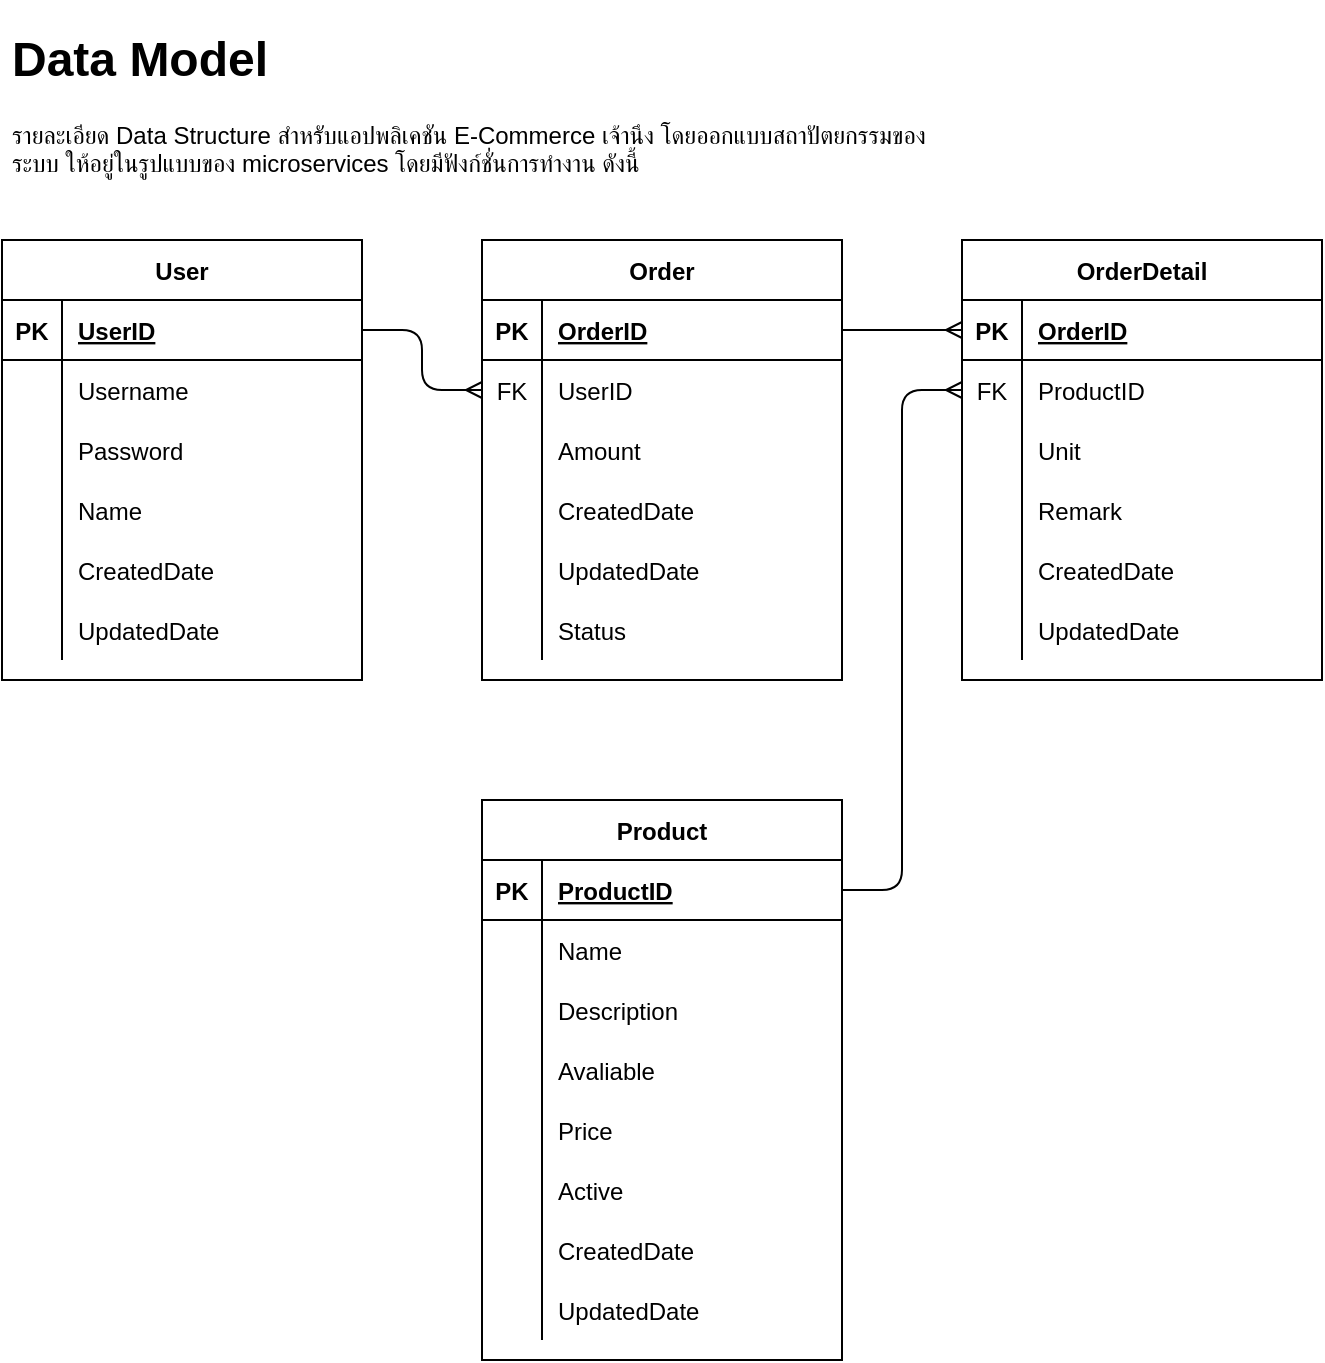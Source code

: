 <mxfile version="13.6.9" type="device"><diagram id="vW-uhFM0TQXBfmgHkk-y" name="Page-1"><mxGraphModel dx="1022" dy="520" grid="1" gridSize="10" guides="1" tooltips="1" connect="1" arrows="1" fold="1" page="1" pageScale="1" pageWidth="850" pageHeight="1100" math="0" shadow="0"><root><mxCell id="0"/><mxCell id="1" parent="0"/><mxCell id="LS63jPxpCvesXUj-hVOe-1" value="&lt;h1&gt;Data Model&lt;/h1&gt;&lt;p&gt;รายละเอียด Data Structure&amp;nbsp;&lt;span&gt;สำหรับแอปพลิเคชัน E-Commerce เจ้านึง โดยออกแบบสถาปัตยกรรมของระบบ ให้อยู่ในรูปแบบของ microservices โดยมีฟังก์ชั่นการทำงาน ดังนี้&lt;/span&gt;&lt;/p&gt;&lt;div&gt;&lt;span&gt;&lt;br&gt;&lt;/span&gt;&lt;/div&gt;" style="text;html=1;strokeColor=none;fillColor=none;spacing=5;spacingTop=-20;whiteSpace=wrap;overflow=hidden;rounded=0;" parent="1" vertex="1"><mxGeometry x="50" y="60" width="470" height="120" as="geometry"/></mxCell><mxCell id="LS63jPxpCvesXUj-hVOe-46" style="edgeStyle=orthogonalEdgeStyle;rounded=1;orthogonalLoop=1;jettySize=auto;html=1;exitX=1;exitY=0.5;exitDx=0;exitDy=0;entryX=0;entryY=0.5;entryDx=0;entryDy=0;endArrow=ERmany;endFill=0;" parent="1" source="LS63jPxpCvesXUj-hVOe-8" target="LS63jPxpCvesXUj-hVOe-37" edge="1"><mxGeometry relative="1" as="geometry"/></mxCell><mxCell id="LS63jPxpCvesXUj-hVOe-60" style="edgeStyle=orthogonalEdgeStyle;rounded=1;orthogonalLoop=1;jettySize=auto;html=1;entryX=0;entryY=0.5;entryDx=0;entryDy=0;endArrow=ERmany;endFill=0;" parent="1" source="LS63jPxpCvesXUj-hVOe-34" target="LS63jPxpCvesXUj-hVOe-48" edge="1"><mxGeometry relative="1" as="geometry"/></mxCell><mxCell id="LS63jPxpCvesXUj-hVOe-61" style="edgeStyle=orthogonalEdgeStyle;rounded=1;orthogonalLoop=1;jettySize=auto;html=1;exitX=1;exitY=0.5;exitDx=0;exitDy=0;entryX=0;entryY=0.5;entryDx=0;entryDy=0;endArrow=ERmany;endFill=0;" parent="1" source="LS63jPxpCvesXUj-hVOe-21" target="LS63jPxpCvesXUj-hVOe-51" edge="1"><mxGeometry relative="1" as="geometry"/></mxCell><mxCell id="LS63jPxpCvesXUj-hVOe-7" value="User" style="shape=table;startSize=30;container=1;collapsible=1;childLayout=tableLayout;fixedRows=1;rowLines=0;fontStyle=1;align=center;resizeLast=1;" parent="1" vertex="1"><mxGeometry x="50" y="170" width="180" height="220" as="geometry"/></mxCell><mxCell id="LS63jPxpCvesXUj-hVOe-8" value="" style="shape=partialRectangle;collapsible=0;dropTarget=0;pointerEvents=0;fillColor=none;top=0;left=0;bottom=1;right=0;points=[[0,0.5],[1,0.5]];portConstraint=eastwest;" parent="LS63jPxpCvesXUj-hVOe-7" vertex="1"><mxGeometry y="30" width="180" height="30" as="geometry"/></mxCell><mxCell id="LS63jPxpCvesXUj-hVOe-9" value="PK" style="shape=partialRectangle;connectable=0;fillColor=none;top=0;left=0;bottom=0;right=0;fontStyle=1;overflow=hidden;" parent="LS63jPxpCvesXUj-hVOe-8" vertex="1"><mxGeometry width="30" height="30" as="geometry"/></mxCell><mxCell id="LS63jPxpCvesXUj-hVOe-10" value="UserID" style="shape=partialRectangle;connectable=0;fillColor=none;top=0;left=0;bottom=0;right=0;align=left;spacingLeft=6;fontStyle=5;overflow=hidden;" parent="LS63jPxpCvesXUj-hVOe-8" vertex="1"><mxGeometry x="30" width="150" height="30" as="geometry"/></mxCell><mxCell id="LS63jPxpCvesXUj-hVOe-11" value="" style="shape=partialRectangle;collapsible=0;dropTarget=0;pointerEvents=0;fillColor=none;top=0;left=0;bottom=0;right=0;points=[[0,0.5],[1,0.5]];portConstraint=eastwest;" parent="LS63jPxpCvesXUj-hVOe-7" vertex="1"><mxGeometry y="60" width="180" height="30" as="geometry"/></mxCell><mxCell id="LS63jPxpCvesXUj-hVOe-12" value="" style="shape=partialRectangle;connectable=0;fillColor=none;top=0;left=0;bottom=0;right=0;editable=1;overflow=hidden;" parent="LS63jPxpCvesXUj-hVOe-11" vertex="1"><mxGeometry width="30" height="30" as="geometry"/></mxCell><mxCell id="LS63jPxpCvesXUj-hVOe-13" value="Username" style="shape=partialRectangle;connectable=0;fillColor=none;top=0;left=0;bottom=0;right=0;align=left;spacingLeft=6;overflow=hidden;" parent="LS63jPxpCvesXUj-hVOe-11" vertex="1"><mxGeometry x="30" width="150" height="30" as="geometry"/></mxCell><mxCell id="LS63jPxpCvesXUj-hVOe-14" value="" style="shape=partialRectangle;collapsible=0;dropTarget=0;pointerEvents=0;fillColor=none;top=0;left=0;bottom=0;right=0;points=[[0,0.5],[1,0.5]];portConstraint=eastwest;" parent="LS63jPxpCvesXUj-hVOe-7" vertex="1"><mxGeometry y="90" width="180" height="30" as="geometry"/></mxCell><mxCell id="LS63jPxpCvesXUj-hVOe-15" value="" style="shape=partialRectangle;connectable=0;fillColor=none;top=0;left=0;bottom=0;right=0;editable=1;overflow=hidden;" parent="LS63jPxpCvesXUj-hVOe-14" vertex="1"><mxGeometry width="30" height="30" as="geometry"/></mxCell><mxCell id="LS63jPxpCvesXUj-hVOe-16" value="Password" style="shape=partialRectangle;connectable=0;fillColor=none;top=0;left=0;bottom=0;right=0;align=left;spacingLeft=6;overflow=hidden;" parent="LS63jPxpCvesXUj-hVOe-14" vertex="1"><mxGeometry x="30" width="150" height="30" as="geometry"/></mxCell><mxCell id="LS63jPxpCvesXUj-hVOe-141" value="" style="shape=partialRectangle;collapsible=0;dropTarget=0;pointerEvents=0;fillColor=none;top=0;left=0;bottom=0;right=0;points=[[0,0.5],[1,0.5]];portConstraint=eastwest;" parent="LS63jPxpCvesXUj-hVOe-7" vertex="1"><mxGeometry y="120" width="180" height="30" as="geometry"/></mxCell><mxCell id="LS63jPxpCvesXUj-hVOe-142" value="" style="shape=partialRectangle;connectable=0;fillColor=none;top=0;left=0;bottom=0;right=0;editable=1;overflow=hidden;" parent="LS63jPxpCvesXUj-hVOe-141" vertex="1"><mxGeometry width="30" height="30" as="geometry"/></mxCell><mxCell id="LS63jPxpCvesXUj-hVOe-143" value="Name" style="shape=partialRectangle;connectable=0;fillColor=none;top=0;left=0;bottom=0;right=0;align=left;spacingLeft=6;overflow=hidden;" parent="LS63jPxpCvesXUj-hVOe-141" vertex="1"><mxGeometry x="30" width="150" height="30" as="geometry"/></mxCell><mxCell id="LS63jPxpCvesXUj-hVOe-17" value="" style="shape=partialRectangle;collapsible=0;dropTarget=0;pointerEvents=0;fillColor=none;top=0;left=0;bottom=0;right=0;points=[[0,0.5],[1,0.5]];portConstraint=eastwest;" parent="LS63jPxpCvesXUj-hVOe-7" vertex="1"><mxGeometry y="150" width="180" height="30" as="geometry"/></mxCell><mxCell id="LS63jPxpCvesXUj-hVOe-18" value="" style="shape=partialRectangle;connectable=0;fillColor=none;top=0;left=0;bottom=0;right=0;editable=1;overflow=hidden;" parent="LS63jPxpCvesXUj-hVOe-17" vertex="1"><mxGeometry width="30" height="30" as="geometry"/></mxCell><mxCell id="LS63jPxpCvesXUj-hVOe-19" value="CreatedDate" style="shape=partialRectangle;connectable=0;fillColor=none;top=0;left=0;bottom=0;right=0;align=left;spacingLeft=6;overflow=hidden;" parent="LS63jPxpCvesXUj-hVOe-17" vertex="1"><mxGeometry x="30" width="150" height="30" as="geometry"/></mxCell><mxCell id="LS63jPxpCvesXUj-hVOe-138" value="" style="shape=partialRectangle;collapsible=0;dropTarget=0;pointerEvents=0;fillColor=none;top=0;left=0;bottom=0;right=0;points=[[0,0.5],[1,0.5]];portConstraint=eastwest;" parent="LS63jPxpCvesXUj-hVOe-7" vertex="1"><mxGeometry y="180" width="180" height="30" as="geometry"/></mxCell><mxCell id="LS63jPxpCvesXUj-hVOe-139" value="" style="shape=partialRectangle;connectable=0;fillColor=none;top=0;left=0;bottom=0;right=0;editable=1;overflow=hidden;" parent="LS63jPxpCvesXUj-hVOe-138" vertex="1"><mxGeometry width="30" height="30" as="geometry"/></mxCell><mxCell id="LS63jPxpCvesXUj-hVOe-140" value="UpdatedDate" style="shape=partialRectangle;connectable=0;fillColor=none;top=0;left=0;bottom=0;right=0;align=left;spacingLeft=6;overflow=hidden;" parent="LS63jPxpCvesXUj-hVOe-138" vertex="1"><mxGeometry x="30" width="150" height="30" as="geometry"/></mxCell><mxCell id="LS63jPxpCvesXUj-hVOe-47" value="OrderDetail" style="shape=table;startSize=30;container=1;collapsible=1;childLayout=tableLayout;fixedRows=1;rowLines=0;fontStyle=1;align=center;resizeLast=1;" parent="1" vertex="1"><mxGeometry x="530" y="170" width="180" height="220" as="geometry"/></mxCell><mxCell id="LS63jPxpCvesXUj-hVOe-48" value="" style="shape=partialRectangle;collapsible=0;dropTarget=0;pointerEvents=0;fillColor=none;top=0;left=0;bottom=1;right=0;points=[[0,0.5],[1,0.5]];portConstraint=eastwest;" parent="LS63jPxpCvesXUj-hVOe-47" vertex="1"><mxGeometry y="30" width="180" height="30" as="geometry"/></mxCell><mxCell id="LS63jPxpCvesXUj-hVOe-49" value="PK" style="shape=partialRectangle;connectable=0;fillColor=none;top=0;left=0;bottom=0;right=0;fontStyle=1;overflow=hidden;" parent="LS63jPxpCvesXUj-hVOe-48" vertex="1"><mxGeometry width="30" height="30" as="geometry"/></mxCell><mxCell id="LS63jPxpCvesXUj-hVOe-50" value="OrderID" style="shape=partialRectangle;connectable=0;fillColor=none;top=0;left=0;bottom=0;right=0;align=left;spacingLeft=6;fontStyle=5;overflow=hidden;" parent="LS63jPxpCvesXUj-hVOe-48" vertex="1"><mxGeometry x="30" width="150" height="30" as="geometry"/></mxCell><mxCell id="LS63jPxpCvesXUj-hVOe-51" value="" style="shape=partialRectangle;collapsible=0;dropTarget=0;pointerEvents=0;fillColor=none;top=0;left=0;bottom=0;right=0;points=[[0,0.5],[1,0.5]];portConstraint=eastwest;" parent="LS63jPxpCvesXUj-hVOe-47" vertex="1"><mxGeometry y="60" width="180" height="30" as="geometry"/></mxCell><mxCell id="LS63jPxpCvesXUj-hVOe-52" value="FK" style="shape=partialRectangle;connectable=0;fillColor=none;top=0;left=0;bottom=0;right=0;editable=1;overflow=hidden;" parent="LS63jPxpCvesXUj-hVOe-51" vertex="1"><mxGeometry width="30" height="30" as="geometry"/></mxCell><mxCell id="LS63jPxpCvesXUj-hVOe-53" value="ProductID" style="shape=partialRectangle;connectable=0;fillColor=none;top=0;left=0;bottom=0;right=0;align=left;spacingLeft=6;overflow=hidden;" parent="LS63jPxpCvesXUj-hVOe-51" vertex="1"><mxGeometry x="30" width="150" height="30" as="geometry"/></mxCell><mxCell id="LS63jPxpCvesXUj-hVOe-54" value="" style="shape=partialRectangle;collapsible=0;dropTarget=0;pointerEvents=0;fillColor=none;top=0;left=0;bottom=0;right=0;points=[[0,0.5],[1,0.5]];portConstraint=eastwest;" parent="LS63jPxpCvesXUj-hVOe-47" vertex="1"><mxGeometry y="90" width="180" height="30" as="geometry"/></mxCell><mxCell id="LS63jPxpCvesXUj-hVOe-55" value="" style="shape=partialRectangle;connectable=0;fillColor=none;top=0;left=0;bottom=0;right=0;editable=1;overflow=hidden;" parent="LS63jPxpCvesXUj-hVOe-54" vertex="1"><mxGeometry width="30" height="30" as="geometry"/></mxCell><mxCell id="LS63jPxpCvesXUj-hVOe-56" value="Unit" style="shape=partialRectangle;connectable=0;fillColor=none;top=0;left=0;bottom=0;right=0;align=left;spacingLeft=6;overflow=hidden;" parent="LS63jPxpCvesXUj-hVOe-54" vertex="1"><mxGeometry x="30" width="150" height="30" as="geometry"/></mxCell><mxCell id="LS63jPxpCvesXUj-hVOe-57" value="" style="shape=partialRectangle;collapsible=0;dropTarget=0;pointerEvents=0;fillColor=none;top=0;left=0;bottom=0;right=0;points=[[0,0.5],[1,0.5]];portConstraint=eastwest;" parent="LS63jPxpCvesXUj-hVOe-47" vertex="1"><mxGeometry y="120" width="180" height="30" as="geometry"/></mxCell><mxCell id="LS63jPxpCvesXUj-hVOe-58" value="" style="shape=partialRectangle;connectable=0;fillColor=none;top=0;left=0;bottom=0;right=0;editable=1;overflow=hidden;" parent="LS63jPxpCvesXUj-hVOe-57" vertex="1"><mxGeometry width="30" height="30" as="geometry"/></mxCell><mxCell id="LS63jPxpCvesXUj-hVOe-59" value="Remark" style="shape=partialRectangle;connectable=0;fillColor=none;top=0;left=0;bottom=0;right=0;align=left;spacingLeft=6;overflow=hidden;" parent="LS63jPxpCvesXUj-hVOe-57" vertex="1"><mxGeometry x="30" width="150" height="30" as="geometry"/></mxCell><mxCell id="LS63jPxpCvesXUj-hVOe-147" value="" style="shape=partialRectangle;collapsible=0;dropTarget=0;pointerEvents=0;fillColor=none;top=0;left=0;bottom=0;right=0;points=[[0,0.5],[1,0.5]];portConstraint=eastwest;" parent="LS63jPxpCvesXUj-hVOe-47" vertex="1"><mxGeometry y="150" width="180" height="30" as="geometry"/></mxCell><mxCell id="LS63jPxpCvesXUj-hVOe-148" value="" style="shape=partialRectangle;connectable=0;fillColor=none;top=0;left=0;bottom=0;right=0;editable=1;overflow=hidden;" parent="LS63jPxpCvesXUj-hVOe-147" vertex="1"><mxGeometry width="30" height="30" as="geometry"/></mxCell><mxCell id="LS63jPxpCvesXUj-hVOe-149" value="CreatedDate" style="shape=partialRectangle;connectable=0;fillColor=none;top=0;left=0;bottom=0;right=0;align=left;spacingLeft=6;overflow=hidden;" parent="LS63jPxpCvesXUj-hVOe-147" vertex="1"><mxGeometry x="30" width="150" height="30" as="geometry"/></mxCell><mxCell id="LS63jPxpCvesXUj-hVOe-150" value="" style="shape=partialRectangle;collapsible=0;dropTarget=0;pointerEvents=0;fillColor=none;top=0;left=0;bottom=0;right=0;points=[[0,0.5],[1,0.5]];portConstraint=eastwest;" parent="LS63jPxpCvesXUj-hVOe-47" vertex="1"><mxGeometry y="180" width="180" height="30" as="geometry"/></mxCell><mxCell id="LS63jPxpCvesXUj-hVOe-151" value="" style="shape=partialRectangle;connectable=0;fillColor=none;top=0;left=0;bottom=0;right=0;editable=1;overflow=hidden;" parent="LS63jPxpCvesXUj-hVOe-150" vertex="1"><mxGeometry width="30" height="30" as="geometry"/></mxCell><mxCell id="LS63jPxpCvesXUj-hVOe-152" value="UpdatedDate" style="shape=partialRectangle;connectable=0;fillColor=none;top=0;left=0;bottom=0;right=0;align=left;spacingLeft=6;overflow=hidden;" parent="LS63jPxpCvesXUj-hVOe-150" vertex="1"><mxGeometry x="30" width="150" height="30" as="geometry"/></mxCell><mxCell id="LS63jPxpCvesXUj-hVOe-33" value="Order" style="shape=table;startSize=30;container=1;collapsible=1;childLayout=tableLayout;fixedRows=1;rowLines=0;fontStyle=1;align=center;resizeLast=1;" parent="1" vertex="1"><mxGeometry x="290" y="170" width="180" height="220" as="geometry"/></mxCell><mxCell id="LS63jPxpCvesXUj-hVOe-34" value="" style="shape=partialRectangle;collapsible=0;dropTarget=0;pointerEvents=0;fillColor=none;top=0;left=0;bottom=1;right=0;points=[[0,0.5],[1,0.5]];portConstraint=eastwest;" parent="LS63jPxpCvesXUj-hVOe-33" vertex="1"><mxGeometry y="30" width="180" height="30" as="geometry"/></mxCell><mxCell id="LS63jPxpCvesXUj-hVOe-35" value="PK" style="shape=partialRectangle;connectable=0;fillColor=none;top=0;left=0;bottom=0;right=0;fontStyle=1;overflow=hidden;" parent="LS63jPxpCvesXUj-hVOe-34" vertex="1"><mxGeometry width="30" height="30" as="geometry"/></mxCell><mxCell id="LS63jPxpCvesXUj-hVOe-36" value="OrderID" style="shape=partialRectangle;connectable=0;fillColor=none;top=0;left=0;bottom=0;right=0;align=left;spacingLeft=6;fontStyle=5;overflow=hidden;" parent="LS63jPxpCvesXUj-hVOe-34" vertex="1"><mxGeometry x="30" width="150" height="30" as="geometry"/></mxCell><mxCell id="LS63jPxpCvesXUj-hVOe-37" value="" style="shape=partialRectangle;collapsible=0;dropTarget=0;pointerEvents=0;fillColor=none;top=0;left=0;bottom=0;right=0;points=[[0,0.5],[1,0.5]];portConstraint=eastwest;" parent="LS63jPxpCvesXUj-hVOe-33" vertex="1"><mxGeometry y="60" width="180" height="30" as="geometry"/></mxCell><mxCell id="LS63jPxpCvesXUj-hVOe-38" value="FK" style="shape=partialRectangle;connectable=0;fillColor=none;top=0;left=0;bottom=0;right=0;editable=1;overflow=hidden;" parent="LS63jPxpCvesXUj-hVOe-37" vertex="1"><mxGeometry width="30" height="30" as="geometry"/></mxCell><mxCell id="LS63jPxpCvesXUj-hVOe-39" value="UserID" style="shape=partialRectangle;connectable=0;fillColor=none;top=0;left=0;bottom=0;right=0;align=left;spacingLeft=6;overflow=hidden;" parent="LS63jPxpCvesXUj-hVOe-37" vertex="1"><mxGeometry x="30" width="150" height="30" as="geometry"/></mxCell><mxCell id="LS63jPxpCvesXUj-hVOe-40" value="" style="shape=partialRectangle;collapsible=0;dropTarget=0;pointerEvents=0;fillColor=none;top=0;left=0;bottom=0;right=0;points=[[0,0.5],[1,0.5]];portConstraint=eastwest;" parent="LS63jPxpCvesXUj-hVOe-33" vertex="1"><mxGeometry y="90" width="180" height="30" as="geometry"/></mxCell><mxCell id="LS63jPxpCvesXUj-hVOe-41" value="" style="shape=partialRectangle;connectable=0;fillColor=none;top=0;left=0;bottom=0;right=0;editable=1;overflow=hidden;" parent="LS63jPxpCvesXUj-hVOe-40" vertex="1"><mxGeometry width="30" height="30" as="geometry"/></mxCell><mxCell id="LS63jPxpCvesXUj-hVOe-42" value="Amount" style="shape=partialRectangle;connectable=0;fillColor=none;top=0;left=0;bottom=0;right=0;align=left;spacingLeft=6;overflow=hidden;" parent="LS63jPxpCvesXUj-hVOe-40" vertex="1"><mxGeometry x="30" width="150" height="30" as="geometry"/></mxCell><mxCell id="LS63jPxpCvesXUj-hVOe-43" value="" style="shape=partialRectangle;collapsible=0;dropTarget=0;pointerEvents=0;fillColor=none;top=0;left=0;bottom=0;right=0;points=[[0,0.5],[1,0.5]];portConstraint=eastwest;" parent="LS63jPxpCvesXUj-hVOe-33" vertex="1"><mxGeometry y="120" width="180" height="30" as="geometry"/></mxCell><mxCell id="LS63jPxpCvesXUj-hVOe-44" value="" style="shape=partialRectangle;connectable=0;fillColor=none;top=0;left=0;bottom=0;right=0;editable=1;overflow=hidden;" parent="LS63jPxpCvesXUj-hVOe-43" vertex="1"><mxGeometry width="30" height="30" as="geometry"/></mxCell><mxCell id="LS63jPxpCvesXUj-hVOe-45" value="CreatedDate" style="shape=partialRectangle;connectable=0;fillColor=none;top=0;left=0;bottom=0;right=0;align=left;spacingLeft=6;overflow=hidden;" parent="LS63jPxpCvesXUj-hVOe-43" vertex="1"><mxGeometry x="30" width="150" height="30" as="geometry"/></mxCell><mxCell id="LS63jPxpCvesXUj-hVOe-99" value="" style="shape=partialRectangle;collapsible=0;dropTarget=0;pointerEvents=0;fillColor=none;top=0;left=0;bottom=0;right=0;points=[[0,0.5],[1,0.5]];portConstraint=eastwest;" parent="LS63jPxpCvesXUj-hVOe-33" vertex="1"><mxGeometry y="150" width="180" height="30" as="geometry"/></mxCell><mxCell id="LS63jPxpCvesXUj-hVOe-100" value="" style="shape=partialRectangle;connectable=0;fillColor=none;top=0;left=0;bottom=0;right=0;editable=1;overflow=hidden;" parent="LS63jPxpCvesXUj-hVOe-99" vertex="1"><mxGeometry width="30" height="30" as="geometry"/></mxCell><mxCell id="LS63jPxpCvesXUj-hVOe-101" value="UpdatedDate" style="shape=partialRectangle;connectable=0;fillColor=none;top=0;left=0;bottom=0;right=0;align=left;spacingLeft=6;overflow=hidden;" parent="LS63jPxpCvesXUj-hVOe-99" vertex="1"><mxGeometry x="30" width="150" height="30" as="geometry"/></mxCell><mxCell id="5EbSi1yZ6EyYOjEr4h7X-1" value="" style="shape=partialRectangle;collapsible=0;dropTarget=0;pointerEvents=0;fillColor=none;top=0;left=0;bottom=0;right=0;points=[[0,0.5],[1,0.5]];portConstraint=eastwest;" vertex="1" parent="LS63jPxpCvesXUj-hVOe-33"><mxGeometry y="180" width="180" height="30" as="geometry"/></mxCell><mxCell id="5EbSi1yZ6EyYOjEr4h7X-2" value="" style="shape=partialRectangle;connectable=0;fillColor=none;top=0;left=0;bottom=0;right=0;editable=1;overflow=hidden;" vertex="1" parent="5EbSi1yZ6EyYOjEr4h7X-1"><mxGeometry width="30" height="30" as="geometry"/></mxCell><mxCell id="5EbSi1yZ6EyYOjEr4h7X-3" value="Status" style="shape=partialRectangle;connectable=0;fillColor=none;top=0;left=0;bottom=0;right=0;align=left;spacingLeft=6;overflow=hidden;" vertex="1" parent="5EbSi1yZ6EyYOjEr4h7X-1"><mxGeometry x="30" width="150" height="30" as="geometry"/></mxCell><mxCell id="LS63jPxpCvesXUj-hVOe-20" value="Product" style="shape=table;startSize=30;container=1;collapsible=1;childLayout=tableLayout;fixedRows=1;rowLines=0;fontStyle=1;align=center;resizeLast=1;" parent="1" vertex="1"><mxGeometry x="290" y="450" width="180" height="280" as="geometry"/></mxCell><mxCell id="LS63jPxpCvesXUj-hVOe-21" value="" style="shape=partialRectangle;collapsible=0;dropTarget=0;pointerEvents=0;fillColor=none;top=0;left=0;bottom=1;right=0;points=[[0,0.5],[1,0.5]];portConstraint=eastwest;" parent="LS63jPxpCvesXUj-hVOe-20" vertex="1"><mxGeometry y="30" width="180" height="30" as="geometry"/></mxCell><mxCell id="LS63jPxpCvesXUj-hVOe-22" value="PK" style="shape=partialRectangle;connectable=0;fillColor=none;top=0;left=0;bottom=0;right=0;fontStyle=1;overflow=hidden;" parent="LS63jPxpCvesXUj-hVOe-21" vertex="1"><mxGeometry width="30" height="30" as="geometry"/></mxCell><mxCell id="LS63jPxpCvesXUj-hVOe-23" value="ProductID" style="shape=partialRectangle;connectable=0;fillColor=none;top=0;left=0;bottom=0;right=0;align=left;spacingLeft=6;fontStyle=5;overflow=hidden;" parent="LS63jPxpCvesXUj-hVOe-21" vertex="1"><mxGeometry x="30" width="150" height="30" as="geometry"/></mxCell><mxCell id="LS63jPxpCvesXUj-hVOe-24" value="" style="shape=partialRectangle;collapsible=0;dropTarget=0;pointerEvents=0;fillColor=none;top=0;left=0;bottom=0;right=0;points=[[0,0.5],[1,0.5]];portConstraint=eastwest;" parent="LS63jPxpCvesXUj-hVOe-20" vertex="1"><mxGeometry y="60" width="180" height="30" as="geometry"/></mxCell><mxCell id="LS63jPxpCvesXUj-hVOe-25" value="" style="shape=partialRectangle;connectable=0;fillColor=none;top=0;left=0;bottom=0;right=0;editable=1;overflow=hidden;" parent="LS63jPxpCvesXUj-hVOe-24" vertex="1"><mxGeometry width="30" height="30" as="geometry"/></mxCell><mxCell id="LS63jPxpCvesXUj-hVOe-26" value="Name" style="shape=partialRectangle;connectable=0;fillColor=none;top=0;left=0;bottom=0;right=0;align=left;spacingLeft=6;overflow=hidden;" parent="LS63jPxpCvesXUj-hVOe-24" vertex="1"><mxGeometry x="30" width="150" height="30" as="geometry"/></mxCell><mxCell id="LS63jPxpCvesXUj-hVOe-27" value="" style="shape=partialRectangle;collapsible=0;dropTarget=0;pointerEvents=0;fillColor=none;top=0;left=0;bottom=0;right=0;points=[[0,0.5],[1,0.5]];portConstraint=eastwest;" parent="LS63jPxpCvesXUj-hVOe-20" vertex="1"><mxGeometry y="90" width="180" height="30" as="geometry"/></mxCell><mxCell id="LS63jPxpCvesXUj-hVOe-28" value="" style="shape=partialRectangle;connectable=0;fillColor=none;top=0;left=0;bottom=0;right=0;editable=1;overflow=hidden;" parent="LS63jPxpCvesXUj-hVOe-27" vertex="1"><mxGeometry width="30" height="30" as="geometry"/></mxCell><mxCell id="LS63jPxpCvesXUj-hVOe-29" value="Description" style="shape=partialRectangle;connectable=0;fillColor=none;top=0;left=0;bottom=0;right=0;align=left;spacingLeft=6;overflow=hidden;" parent="LS63jPxpCvesXUj-hVOe-27" vertex="1"><mxGeometry x="30" width="150" height="30" as="geometry"/></mxCell><mxCell id="LS63jPxpCvesXUj-hVOe-96" value="" style="shape=partialRectangle;collapsible=0;dropTarget=0;pointerEvents=0;fillColor=none;top=0;left=0;bottom=0;right=0;points=[[0,0.5],[1,0.5]];portConstraint=eastwest;" parent="LS63jPxpCvesXUj-hVOe-20" vertex="1"><mxGeometry y="120" width="180" height="30" as="geometry"/></mxCell><mxCell id="LS63jPxpCvesXUj-hVOe-97" value="" style="shape=partialRectangle;connectable=0;fillColor=none;top=0;left=0;bottom=0;right=0;editable=1;overflow=hidden;" parent="LS63jPxpCvesXUj-hVOe-96" vertex="1"><mxGeometry width="30" height="30" as="geometry"/></mxCell><mxCell id="LS63jPxpCvesXUj-hVOe-98" value="Avaliable" style="shape=partialRectangle;connectable=0;fillColor=none;top=0;left=0;bottom=0;right=0;align=left;spacingLeft=6;overflow=hidden;" parent="LS63jPxpCvesXUj-hVOe-96" vertex="1"><mxGeometry x="30" width="150" height="30" as="geometry"/></mxCell><mxCell id="LS63jPxpCvesXUj-hVOe-68" value="" style="shape=partialRectangle;collapsible=0;dropTarget=0;pointerEvents=0;fillColor=none;top=0;left=0;bottom=0;right=0;points=[[0,0.5],[1,0.5]];portConstraint=eastwest;" parent="LS63jPxpCvesXUj-hVOe-20" vertex="1"><mxGeometry y="150" width="180" height="30" as="geometry"/></mxCell><mxCell id="LS63jPxpCvesXUj-hVOe-69" value="" style="shape=partialRectangle;connectable=0;fillColor=none;top=0;left=0;bottom=0;right=0;editable=1;overflow=hidden;" parent="LS63jPxpCvesXUj-hVOe-68" vertex="1"><mxGeometry width="30" height="30" as="geometry"/></mxCell><mxCell id="LS63jPxpCvesXUj-hVOe-70" value="Price" style="shape=partialRectangle;connectable=0;fillColor=none;top=0;left=0;bottom=0;right=0;align=left;spacingLeft=6;overflow=hidden;" parent="LS63jPxpCvesXUj-hVOe-68" vertex="1"><mxGeometry x="30" width="150" height="30" as="geometry"/></mxCell><mxCell id="LS63jPxpCvesXUj-hVOe-153" value="" style="shape=partialRectangle;collapsible=0;dropTarget=0;pointerEvents=0;fillColor=none;top=0;left=0;bottom=0;right=0;points=[[0,0.5],[1,0.5]];portConstraint=eastwest;" parent="LS63jPxpCvesXUj-hVOe-20" vertex="1"><mxGeometry y="180" width="180" height="30" as="geometry"/></mxCell><mxCell id="LS63jPxpCvesXUj-hVOe-154" value="" style="shape=partialRectangle;connectable=0;fillColor=none;top=0;left=0;bottom=0;right=0;editable=1;overflow=hidden;" parent="LS63jPxpCvesXUj-hVOe-153" vertex="1"><mxGeometry width="30" height="30" as="geometry"/></mxCell><mxCell id="LS63jPxpCvesXUj-hVOe-155" value="Active" style="shape=partialRectangle;connectable=0;fillColor=none;top=0;left=0;bottom=0;right=0;align=left;spacingLeft=6;overflow=hidden;" parent="LS63jPxpCvesXUj-hVOe-153" vertex="1"><mxGeometry x="30" width="150" height="30" as="geometry"/></mxCell><mxCell id="LS63jPxpCvesXUj-hVOe-30" value="" style="shape=partialRectangle;collapsible=0;dropTarget=0;pointerEvents=0;fillColor=none;top=0;left=0;bottom=0;right=0;points=[[0,0.5],[1,0.5]];portConstraint=eastwest;" parent="LS63jPxpCvesXUj-hVOe-20" vertex="1"><mxGeometry y="210" width="180" height="30" as="geometry"/></mxCell><mxCell id="LS63jPxpCvesXUj-hVOe-31" value="" style="shape=partialRectangle;connectable=0;fillColor=none;top=0;left=0;bottom=0;right=0;editable=1;overflow=hidden;" parent="LS63jPxpCvesXUj-hVOe-30" vertex="1"><mxGeometry width="30" height="30" as="geometry"/></mxCell><mxCell id="LS63jPxpCvesXUj-hVOe-32" value="CreatedDate" style="shape=partialRectangle;connectable=0;fillColor=none;top=0;left=0;bottom=0;right=0;align=left;spacingLeft=6;overflow=hidden;" parent="LS63jPxpCvesXUj-hVOe-30" vertex="1"><mxGeometry x="30" width="150" height="30" as="geometry"/></mxCell><mxCell id="LS63jPxpCvesXUj-hVOe-62" value="" style="shape=partialRectangle;collapsible=0;dropTarget=0;pointerEvents=0;fillColor=none;top=0;left=0;bottom=0;right=0;points=[[0,0.5],[1,0.5]];portConstraint=eastwest;" parent="LS63jPxpCvesXUj-hVOe-20" vertex="1"><mxGeometry y="240" width="180" height="30" as="geometry"/></mxCell><mxCell id="LS63jPxpCvesXUj-hVOe-63" value="" style="shape=partialRectangle;connectable=0;fillColor=none;top=0;left=0;bottom=0;right=0;editable=1;overflow=hidden;" parent="LS63jPxpCvesXUj-hVOe-62" vertex="1"><mxGeometry width="30" height="30" as="geometry"/></mxCell><mxCell id="LS63jPxpCvesXUj-hVOe-64" value="UpdatedDate" style="shape=partialRectangle;connectable=0;fillColor=none;top=0;left=0;bottom=0;right=0;align=left;spacingLeft=6;overflow=hidden;" parent="LS63jPxpCvesXUj-hVOe-62" vertex="1"><mxGeometry x="30" width="150" height="30" as="geometry"/></mxCell></root></mxGraphModel></diagram></mxfile>